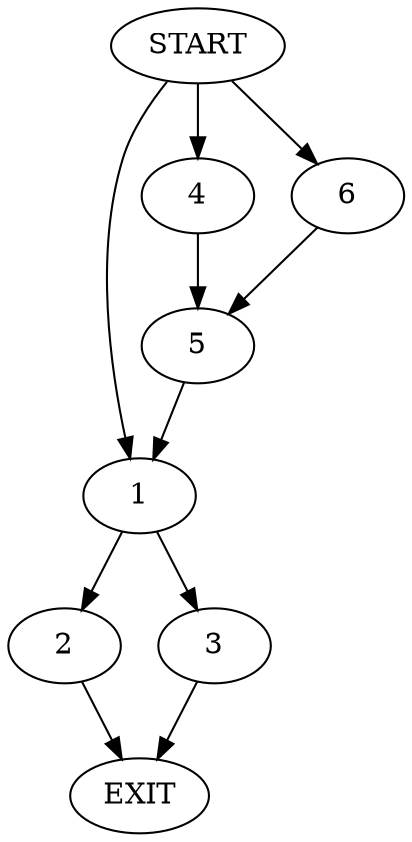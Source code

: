 digraph {
0 [label="START"]
7 [label="EXIT"]
0 -> 1
1 -> 2
1 -> 3
3 -> 7
2 -> 7
0 -> 4
4 -> 5
5 -> 1
0 -> 6
6 -> 5
}
